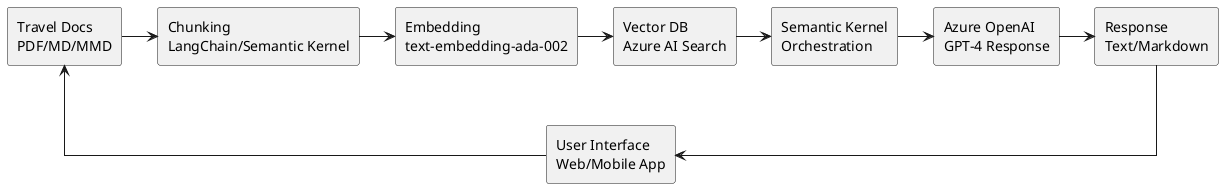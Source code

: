 @startuml

skinparam linetype ortho

rectangle "Travel Docs\nPDF/MD/MMD" as A
rectangle "Chunking\nLangChain/Semantic Kernel" as B
rectangle "Embedding\ntext-embedding-ada-002" as C
rectangle "Vector DB\nAzure AI Search" as D
rectangle "Semantic Kernel\nOrchestration" as E
rectangle "Azure OpenAI\nGPT-4 Response" as F
rectangle "Response\nText/Markdown" as G
rectangle "User Interface\nWeb/Mobile App" as H

A -right-> B
B -right-> C
C -right-> D
D -right-> E
E -right-> F
F -right-> G
G -down-> H
H -right-> A
@enduml